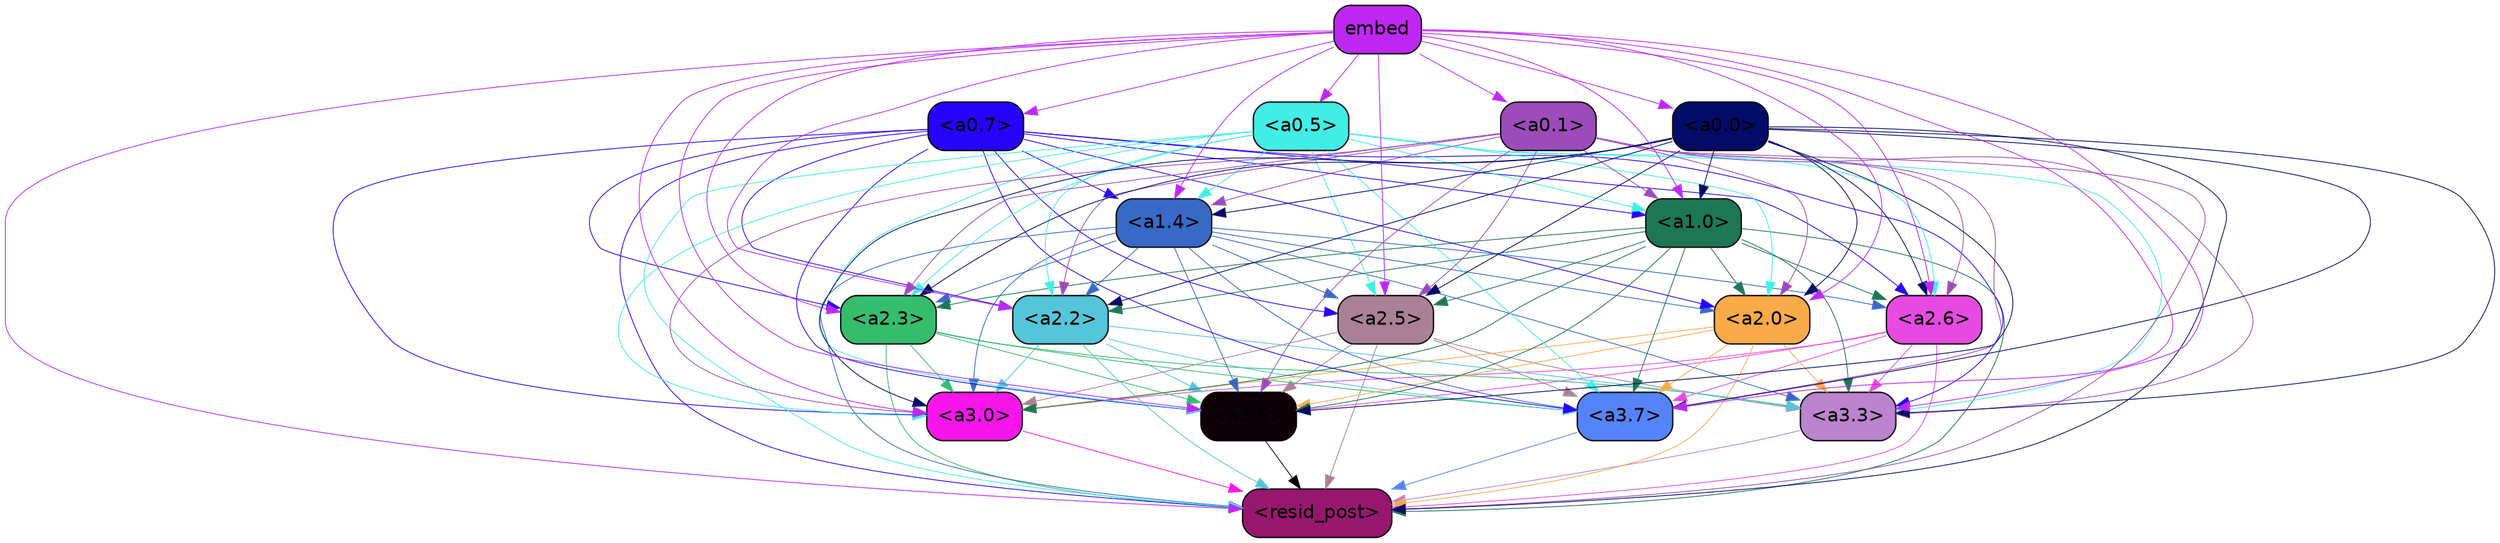 strict digraph "" {
	graph [bgcolor=transparent,
		layout=dot,
		overlap=false,
		splines=true
	];
	"<a3.7>"	[color=black,
		fillcolor="#5584fa",
		fontname=Helvetica,
		shape=box,
		style="filled, rounded"];
	"<resid_post>"	[color=black,
		fillcolor="#97176f",
		fontname=Helvetica,
		shape=box,
		style="filled, rounded"];
	"<a3.7>" -> "<resid_post>"	[color="#5584fa",
		penwidth=0.6];
	"<a3.6>"	[color=black,
		fillcolor="#0e0007",
		fontname=Helvetica,
		shape=box,
		style="filled, rounded"];
	"<a3.6>" -> "<resid_post>"	[color="#0e0007",
		penwidth=0.6];
	"<a3.3>"	[color=black,
		fillcolor="#bc83cf",
		fontname=Helvetica,
		shape=box,
		style="filled, rounded"];
	"<a3.3>" -> "<resid_post>"	[color="#bc83cf",
		penwidth=0.6];
	"<a3.0>"	[color=black,
		fillcolor="#f715eb",
		fontname=Helvetica,
		shape=box,
		style="filled, rounded"];
	"<a3.0>" -> "<resid_post>"	[color="#f715eb",
		penwidth=0.6];
	"<a2.6>"	[color=black,
		fillcolor="#e64ae1",
		fontname=Helvetica,
		shape=box,
		style="filled, rounded"];
	"<a2.6>" -> "<a3.7>"	[color="#e64ae1",
		penwidth=0.6];
	"<a2.6>" -> "<resid_post>"	[color="#e64ae1",
		penwidth=0.6];
	"<a2.6>" -> "<a3.6>"	[color="#e64ae1",
		penwidth=0.6];
	"<a2.6>" -> "<a3.3>"	[color="#e64ae1",
		penwidth=0.6];
	"<a2.6>" -> "<a3.0>"	[color="#e64ae1",
		penwidth=0.6];
	"<a2.5>"	[color=black,
		fillcolor="#aa8097",
		fontname=Helvetica,
		shape=box,
		style="filled, rounded"];
	"<a2.5>" -> "<a3.7>"	[color="#aa8097",
		penwidth=0.6];
	"<a2.5>" -> "<resid_post>"	[color="#aa8097",
		penwidth=0.6];
	"<a2.5>" -> "<a3.6>"	[color="#aa8097",
		penwidth=0.6];
	"<a2.5>" -> "<a3.3>"	[color="#aa8097",
		penwidth=0.6];
	"<a2.5>" -> "<a3.0>"	[color="#aa8097",
		penwidth=0.6];
	"<a2.3>"	[color=black,
		fillcolor="#35bd6e",
		fontname=Helvetica,
		shape=box,
		style="filled, rounded"];
	"<a2.3>" -> "<a3.7>"	[color="#35bd6e",
		penwidth=0.6];
	"<a2.3>" -> "<resid_post>"	[color="#35bd6e",
		penwidth=0.6];
	"<a2.3>" -> "<a3.6>"	[color="#35bd6e",
		penwidth=0.6];
	"<a2.3>" -> "<a3.3>"	[color="#35bd6e",
		penwidth=0.6];
	"<a2.3>" -> "<a3.0>"	[color="#35bd6e",
		penwidth=0.6];
	"<a2.2>"	[color=black,
		fillcolor="#55c5d9",
		fontname=Helvetica,
		shape=box,
		style="filled, rounded"];
	"<a2.2>" -> "<a3.7>"	[color="#55c5d9",
		penwidth=0.6];
	"<a2.2>" -> "<resid_post>"	[color="#55c5d9",
		penwidth=0.6];
	"<a2.2>" -> "<a3.6>"	[color="#55c5d9",
		penwidth=0.6];
	"<a2.2>" -> "<a3.3>"	[color="#55c5d9",
		penwidth=0.6];
	"<a2.2>" -> "<a3.0>"	[color="#55c5d9",
		penwidth=0.6];
	"<a2.0>"	[color=black,
		fillcolor="#f9aa49",
		fontname=Helvetica,
		shape=box,
		style="filled, rounded"];
	"<a2.0>" -> "<a3.7>"	[color="#f9aa49",
		penwidth=0.6];
	"<a2.0>" -> "<resid_post>"	[color="#f9aa49",
		penwidth=0.6];
	"<a2.0>" -> "<a3.6>"	[color="#f9aa49",
		penwidth=0.6];
	"<a2.0>" -> "<a3.3>"	[color="#f9aa49",
		penwidth=0.6];
	"<a2.0>" -> "<a3.0>"	[color="#f9aa49",
		penwidth=0.6];
	"<a1.4>"	[color=black,
		fillcolor="#3869c6",
		fontname=Helvetica,
		shape=box,
		style="filled, rounded"];
	"<a1.4>" -> "<a3.7>"	[color="#3869c6",
		penwidth=0.6];
	"<a1.4>" -> "<resid_post>"	[color="#3869c6",
		penwidth=0.6];
	"<a1.4>" -> "<a3.6>"	[color="#3869c6",
		penwidth=0.6];
	"<a1.4>" -> "<a3.3>"	[color="#3869c6",
		penwidth=0.6];
	"<a1.4>" -> "<a3.0>"	[color="#3869c6",
		penwidth=0.6];
	"<a1.4>" -> "<a2.6>"	[color="#3869c6",
		penwidth=0.6];
	"<a1.4>" -> "<a2.5>"	[color="#3869c6",
		penwidth=0.6];
	"<a1.4>" -> "<a2.3>"	[color="#3869c6",
		penwidth=0.6];
	"<a1.4>" -> "<a2.2>"	[color="#3869c6",
		penwidth=0.6];
	"<a1.4>" -> "<a2.0>"	[color="#3869c6",
		penwidth=0.6];
	"<a1.0>"	[color=black,
		fillcolor="#1d7754",
		fontname=Helvetica,
		shape=box,
		style="filled, rounded"];
	"<a1.0>" -> "<a3.7>"	[color="#1d7754",
		penwidth=0.6];
	"<a1.0>" -> "<resid_post>"	[color="#1d7754",
		penwidth=0.6];
	"<a1.0>" -> "<a3.6>"	[color="#1d7754",
		penwidth=0.6];
	"<a1.0>" -> "<a3.3>"	[color="#1d7754",
		penwidth=0.6];
	"<a1.0>" -> "<a3.0>"	[color="#1d7754",
		penwidth=0.6];
	"<a1.0>" -> "<a2.6>"	[color="#1d7754",
		penwidth=0.6];
	"<a1.0>" -> "<a2.5>"	[color="#1d7754",
		penwidth=0.6];
	"<a1.0>" -> "<a2.3>"	[color="#1d7754",
		penwidth=0.6];
	"<a1.0>" -> "<a2.2>"	[color="#1d7754",
		penwidth=0.6];
	"<a1.0>" -> "<a2.0>"	[color="#1d7754",
		penwidth=0.6];
	"<a0.7>"	[color=black,
		fillcolor="#2603fb",
		fontname=Helvetica,
		shape=box,
		style="filled, rounded"];
	"<a0.7>" -> "<a3.7>"	[color="#2603fb",
		penwidth=0.6];
	"<a0.7>" -> "<resid_post>"	[color="#2603fb",
		penwidth=0.6];
	"<a0.7>" -> "<a3.6>"	[color="#2603fb",
		penwidth=0.6];
	"<a0.7>" -> "<a3.3>"	[color="#2603fb",
		penwidth=0.6];
	"<a0.7>" -> "<a3.0>"	[color="#2603fb",
		penwidth=0.6];
	"<a0.7>" -> "<a2.6>"	[color="#2603fb",
		penwidth=0.6];
	"<a0.7>" -> "<a2.5>"	[color="#2603fb",
		penwidth=0.6];
	"<a0.7>" -> "<a2.3>"	[color="#2603fb",
		penwidth=0.6];
	"<a0.7>" -> "<a2.2>"	[color="#2603fb",
		penwidth=0.6];
	"<a0.7>" -> "<a2.0>"	[color="#2603fb",
		penwidth=0.6];
	"<a0.7>" -> "<a1.4>"	[color="#2603fb",
		penwidth=0.6];
	"<a0.7>" -> "<a1.0>"	[color="#2603fb",
		penwidth=0.6];
	"<a0.5>"	[color=black,
		fillcolor="#40eee5",
		fontname=Helvetica,
		shape=box,
		style="filled, rounded"];
	"<a0.5>" -> "<a3.7>"	[color="#40eee5",
		penwidth=0.6];
	"<a0.5>" -> "<resid_post>"	[color="#40eee5",
		penwidth=0.6];
	"<a0.5>" -> "<a3.6>"	[color="#40eee5",
		penwidth=0.6];
	"<a0.5>" -> "<a3.3>"	[color="#40eee5",
		penwidth=0.6];
	"<a0.5>" -> "<a3.0>"	[color="#40eee5",
		penwidth=0.6];
	"<a0.5>" -> "<a2.6>"	[color="#40eee5",
		penwidth=0.6];
	"<a0.5>" -> "<a2.5>"	[color="#40eee5",
		penwidth=0.6];
	"<a0.5>" -> "<a2.3>"	[color="#40eee5",
		penwidth=0.6];
	"<a0.5>" -> "<a2.2>"	[color="#40eee5",
		penwidth=0.6];
	"<a0.5>" -> "<a2.0>"	[color="#40eee5",
		penwidth=0.6];
	"<a0.5>" -> "<a1.4>"	[color="#40eee5",
		penwidth=0.6];
	"<a0.5>" -> "<a1.0>"	[color="#40eee5",
		penwidth=0.6];
	"<a0.1>"	[color=black,
		fillcolor="#9c4cba",
		fontname=Helvetica,
		shape=box,
		style="filled, rounded"];
	"<a0.1>" -> "<a3.7>"	[color="#9c4cba",
		penwidth=0.6];
	"<a0.1>" -> "<resid_post>"	[color="#9c4cba",
		penwidth=0.6];
	"<a0.1>" -> "<a3.6>"	[color="#9c4cba",
		penwidth=0.6];
	"<a0.1>" -> "<a3.3>"	[color="#9c4cba",
		penwidth=0.6];
	"<a0.1>" -> "<a3.0>"	[color="#9c4cba",
		penwidth=0.6];
	"<a0.1>" -> "<a2.6>"	[color="#9c4cba",
		penwidth=0.6];
	"<a0.1>" -> "<a2.5>"	[color="#9c4cba",
		penwidth=0.6];
	"<a0.1>" -> "<a2.3>"	[color="#9c4cba",
		penwidth=0.6];
	"<a0.1>" -> "<a2.2>"	[color="#9c4cba",
		penwidth=0.6];
	"<a0.1>" -> "<a2.0>"	[color="#9c4cba",
		penwidth=0.6];
	"<a0.1>" -> "<a1.4>"	[color="#9c4cba",
		penwidth=0.6];
	"<a0.1>" -> "<a1.0>"	[color="#9c4cba",
		penwidth=0.6];
	"<a0.0>"	[color=black,
		fillcolor="#030b68",
		fontname=Helvetica,
		shape=box,
		style="filled, rounded"];
	"<a0.0>" -> "<a3.7>"	[color="#030b68",
		penwidth=0.6];
	"<a0.0>" -> "<resid_post>"	[color="#030b68",
		penwidth=0.6];
	"<a0.0>" -> "<a3.6>"	[color="#030b68",
		penwidth=0.6];
	"<a0.0>" -> "<a3.3>"	[color="#030b68",
		penwidth=0.6];
	"<a0.0>" -> "<a3.0>"	[color="#030b68",
		penwidth=0.6];
	"<a0.0>" -> "<a2.6>"	[color="#030b68",
		penwidth=0.6];
	"<a0.0>" -> "<a2.5>"	[color="#030b68",
		penwidth=0.6];
	"<a0.0>" -> "<a2.3>"	[color="#030b68",
		penwidth=0.6];
	"<a0.0>" -> "<a2.2>"	[color="#030b68",
		penwidth=0.6];
	"<a0.0>" -> "<a2.0>"	[color="#030b68",
		penwidth=0.6];
	"<a0.0>" -> "<a1.4>"	[color="#030b68",
		penwidth=0.6];
	"<a0.0>" -> "<a1.0>"	[color="#030b68",
		penwidth=0.6];
	embed	[color=black,
		fillcolor="#bf27f3",
		fontname=Helvetica,
		shape=box,
		style="filled, rounded"];
	embed -> "<a3.7>"	[color="#bf27f3",
		penwidth=0.6];
	embed -> "<resid_post>"	[color="#bf27f3",
		penwidth=0.6];
	embed -> "<a3.6>"	[color="#bf27f3",
		penwidth=0.6];
	embed -> "<a3.3>"	[color="#bf27f3",
		penwidth=0.6];
	embed -> "<a3.0>"	[color="#bf27f3",
		penwidth=0.6];
	embed -> "<a2.6>"	[color="#bf27f3",
		penwidth=0.6];
	embed -> "<a2.5>"	[color="#bf27f3",
		penwidth=0.6];
	embed -> "<a2.3>"	[color="#bf27f3",
		penwidth=0.6];
	embed -> "<a2.2>"	[color="#bf27f3",
		penwidth=0.6];
	embed -> "<a2.0>"	[color="#bf27f3",
		penwidth=0.6];
	embed -> "<a1.4>"	[color="#bf27f3",
		penwidth=0.6];
	embed -> "<a1.0>"	[color="#bf27f3",
		penwidth=0.6];
	embed -> "<a0.7>"	[color="#bf27f3",
		penwidth=0.6];
	embed -> "<a0.5>"	[color="#bf27f3",
		penwidth=0.6];
	embed -> "<a0.1>"	[color="#bf27f3",
		penwidth=0.6];
	embed -> "<a0.0>"	[color="#bf27f3",
		penwidth=0.6];
}
